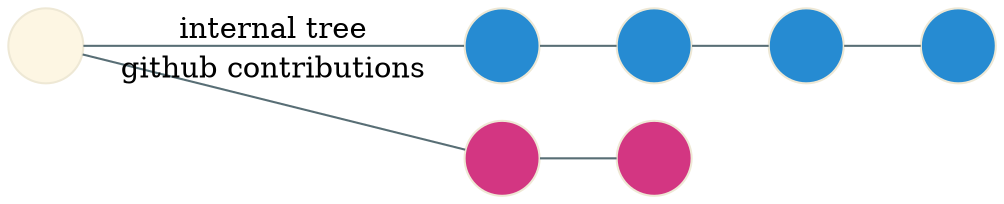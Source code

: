 /**
 * branch divergence with solarized light colorscheme
 *
 * <mattijs.korpershoek@gmail.com>
 */

/*
 * Solarized colorscheme:
 * $base03:    #002b36;
 * $base02:    #073642;
 * $base01:    #586e75;
 * $base00:    #657b83;
 * $base0:     #839496;
 * $base1:     #93a1a1;
 * $base2:     #eee8d5;
 * $base3:     #fdf6e3;
 * $yellow:    #b58900;
 * $orange:    #cb4b16;
 * $red:       #dc322f;
 * $magenta:   #d33682;
 * $violet:    #6c71c4;
 * $blue:      #268bd2;
 * $cyan:      #2aa198;
 * $green:     #859900;
 * */
graph hierarchy
{
  size="15,15"
    node[shape=circle, label="", style=filled,fillcolor="#fdf6e3", fontcolor="#657b83", color="#eee8d5"]
    edge[dir=none, arrowtail=none, color="#586e75"]
    rankdir="LR"  //left to right ranking
    splines=false // straight lines

ia [fillcolor="#268bd2"];
ib [fillcolor="#268bd2"];
ic [fillcolor="#268bd2"];
id [fillcolor="#268bd2"];

ga [fillcolor="#d33682"];
gb [fillcolor="#d33682"];

// internal tree
common -- ia [label="internal tree", weight=100];
ia -- ib -- ic -- id;

// github changes
common -- ga [label="github contributions"];
ga -- gb;

// let's align some nodes for a prettier effect

}
